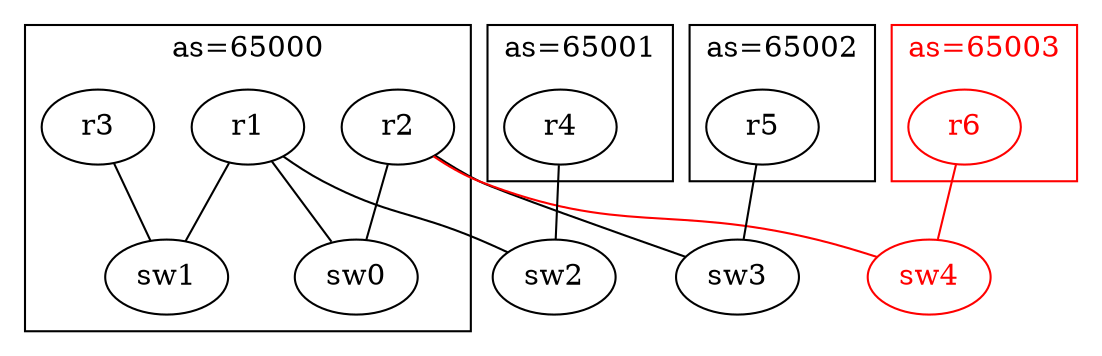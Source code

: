 digraph  {
        subgraph cluster1 {
                label="as=65000";
		r1[class="router; bgp; ospf; as=65000"];
		r2[class="router; bgp; ospf; as=65000"];
		r3[class="router; ospf; as=65000"];
		sw0[class="switch"];
		sw1[class="switch"];
        }

	subgraph cluster2 {
		label="as=65001";
		r4[class="router; bgp; as=65001"];
	}

	subgraph cluster3 {
		label="as=65002";
		r5[class="router; bgp; as=65002"];
	}

	subgraph cluster4 {
		label="as=65003"; color="red"; fontcolor="red";
		r6[class="router; bgp; as=65003", color="red", fontcolor="red"];
	}

	sw2[class="switch"];
	sw3[class="switch"];
	sw4[class="switch", color="red", fontcolor="red"];

	r1->sw0[dir="none", tailclass="ibgp; ospf; priority=10"];
	r2->sw0[dir="none", tailclass="ibgp; ospf; priority=5"]
	r1->sw1[dir="none", tailclass="ospf; priority=10"];
	r3->sw1[dir="none", tailclass="ospf; priority=5"];
	r1->sw2[dir="none", tailclass="ebgp"];
	r4->sw2[dir="none", tailclass="ebgp"];
	r2->sw3[dir="none", tailclass="ebgp"];
	r5->sw3[dir="none", tailclass="ebgp"];
	r2->sw4[dir="none", tailclass="ebgp", color="red"];
	r6->sw4[dir="none", tailclass="ebgp", color="red"];
}
